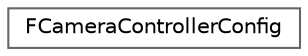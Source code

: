 digraph "Graphical Class Hierarchy"
{
 // INTERACTIVE_SVG=YES
 // LATEX_PDF_SIZE
  bgcolor="transparent";
  edge [fontname=Helvetica,fontsize=10,labelfontname=Helvetica,labelfontsize=10];
  node [fontname=Helvetica,fontsize=10,shape=box,height=0.2,width=0.4];
  rankdir="LR";
  Node0 [id="Node000000",label="FCameraControllerConfig",height=0.2,width=0.4,color="grey40", fillcolor="white", style="filled",URL="$de/df9/classFCameraControllerConfig.html",tooltip="FCameraControllerConfig."];
}
